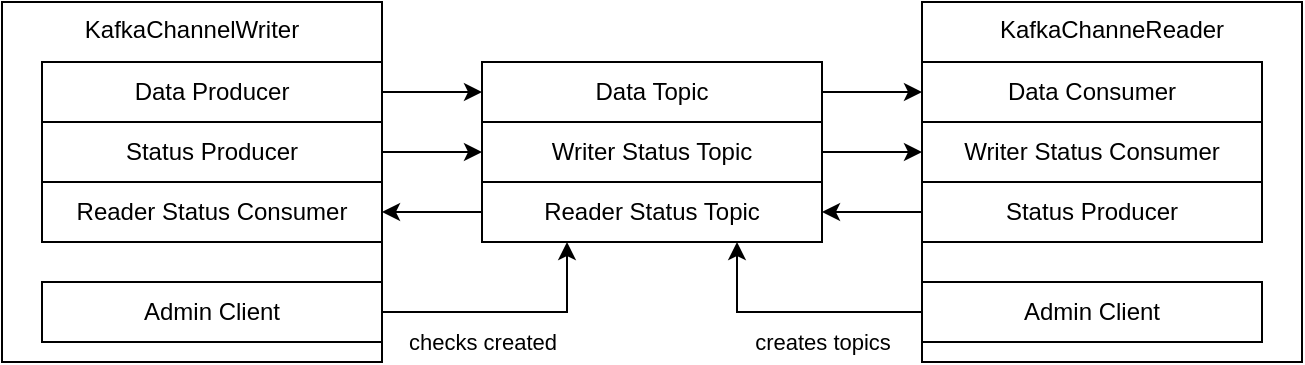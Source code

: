 <mxfile version="22.1.21" type="device">
  <diagram name="Page-1" id="o64NpprVTSWZZvMz7yd-">
    <mxGraphModel dx="1434" dy="854" grid="1" gridSize="10" guides="1" tooltips="1" connect="1" arrows="1" fold="1" page="1" pageScale="1" pageWidth="3300" pageHeight="4681" math="0" shadow="0">
      <root>
        <mxCell id="0" />
        <mxCell id="1" parent="0" />
        <mxCell id="3XOHIzN-QDrIGu9JBo-n-1" value="KafkaChannelWriter" style="rounded=0;whiteSpace=wrap;html=1;verticalAlign=top;" vertex="1" parent="1">
          <mxGeometry x="60" y="70" width="190" height="180" as="geometry" />
        </mxCell>
        <mxCell id="3XOHIzN-QDrIGu9JBo-n-16" style="edgeStyle=orthogonalEdgeStyle;rounded=0;orthogonalLoop=1;jettySize=auto;html=1;entryX=0;entryY=0.5;entryDx=0;entryDy=0;" edge="1" parent="1" source="3XOHIzN-QDrIGu9JBo-n-2" target="3XOHIzN-QDrIGu9JBo-n-12">
          <mxGeometry relative="1" as="geometry" />
        </mxCell>
        <mxCell id="3XOHIzN-QDrIGu9JBo-n-2" value="Status Producer" style="rounded=0;whiteSpace=wrap;html=1;verticalAlign=middle;align=center;" vertex="1" parent="1">
          <mxGeometry x="80" y="130" width="170" height="30" as="geometry" />
        </mxCell>
        <mxCell id="3XOHIzN-QDrIGu9JBo-n-3" value="Reader Status Consumer" style="rounded=0;whiteSpace=wrap;html=1;verticalAlign=middle;align=center;" vertex="1" parent="1">
          <mxGeometry x="80" y="160" width="170" height="30" as="geometry" />
        </mxCell>
        <mxCell id="3XOHIzN-QDrIGu9JBo-n-14" style="edgeStyle=orthogonalEdgeStyle;rounded=0;orthogonalLoop=1;jettySize=auto;html=1;entryX=0;entryY=0.5;entryDx=0;entryDy=0;" edge="1" parent="1" source="3XOHIzN-QDrIGu9JBo-n-4" target="3XOHIzN-QDrIGu9JBo-n-11">
          <mxGeometry relative="1" as="geometry" />
        </mxCell>
        <mxCell id="3XOHIzN-QDrIGu9JBo-n-4" value="Data Producer" style="rounded=0;whiteSpace=wrap;html=1;verticalAlign=middle;align=center;" vertex="1" parent="1">
          <mxGeometry x="80" y="100" width="170" height="30" as="geometry" />
        </mxCell>
        <mxCell id="3XOHIzN-QDrIGu9JBo-n-5" value="KafkaChanneReader" style="rounded=0;whiteSpace=wrap;html=1;verticalAlign=top;" vertex="1" parent="1">
          <mxGeometry x="520" y="70" width="190" height="180" as="geometry" />
        </mxCell>
        <mxCell id="3XOHIzN-QDrIGu9JBo-n-18" style="edgeStyle=orthogonalEdgeStyle;rounded=0;orthogonalLoop=1;jettySize=auto;html=1;" edge="1" parent="1" source="3XOHIzN-QDrIGu9JBo-n-6" target="3XOHIzN-QDrIGu9JBo-n-13">
          <mxGeometry relative="1" as="geometry" />
        </mxCell>
        <mxCell id="3XOHIzN-QDrIGu9JBo-n-6" value="Status Producer" style="rounded=0;whiteSpace=wrap;html=1;verticalAlign=middle;align=center;" vertex="1" parent="1">
          <mxGeometry x="520" y="160" width="170" height="30" as="geometry" />
        </mxCell>
        <mxCell id="3XOHIzN-QDrIGu9JBo-n-7" value="Writer Status Consumer" style="rounded=0;whiteSpace=wrap;html=1;verticalAlign=middle;align=center;" vertex="1" parent="1">
          <mxGeometry x="520" y="130" width="170" height="30" as="geometry" />
        </mxCell>
        <mxCell id="3XOHIzN-QDrIGu9JBo-n-8" value="Data Consumer" style="rounded=0;whiteSpace=wrap;html=1;verticalAlign=middle;align=center;" vertex="1" parent="1">
          <mxGeometry x="520" y="100" width="170" height="30" as="geometry" />
        </mxCell>
        <mxCell id="3XOHIzN-QDrIGu9JBo-n-15" style="edgeStyle=orthogonalEdgeStyle;rounded=0;orthogonalLoop=1;jettySize=auto;html=1;entryX=0;entryY=0.5;entryDx=0;entryDy=0;" edge="1" parent="1" source="3XOHIzN-QDrIGu9JBo-n-11" target="3XOHIzN-QDrIGu9JBo-n-8">
          <mxGeometry relative="1" as="geometry" />
        </mxCell>
        <mxCell id="3XOHIzN-QDrIGu9JBo-n-11" value="Data Topic" style="rounded=0;whiteSpace=wrap;html=1;verticalAlign=middle;align=center;" vertex="1" parent="1">
          <mxGeometry x="300" y="100" width="170" height="30" as="geometry" />
        </mxCell>
        <mxCell id="3XOHIzN-QDrIGu9JBo-n-17" style="edgeStyle=orthogonalEdgeStyle;rounded=0;orthogonalLoop=1;jettySize=auto;html=1;entryX=0;entryY=0.5;entryDx=0;entryDy=0;" edge="1" parent="1" source="3XOHIzN-QDrIGu9JBo-n-12" target="3XOHIzN-QDrIGu9JBo-n-7">
          <mxGeometry relative="1" as="geometry" />
        </mxCell>
        <mxCell id="3XOHIzN-QDrIGu9JBo-n-12" value="Writer Status Topic" style="rounded=0;whiteSpace=wrap;html=1;verticalAlign=middle;align=center;" vertex="1" parent="1">
          <mxGeometry x="300" y="130" width="170" height="30" as="geometry" />
        </mxCell>
        <mxCell id="3XOHIzN-QDrIGu9JBo-n-19" style="edgeStyle=orthogonalEdgeStyle;rounded=0;orthogonalLoop=1;jettySize=auto;html=1;entryX=1;entryY=0.5;entryDx=0;entryDy=0;" edge="1" parent="1" source="3XOHIzN-QDrIGu9JBo-n-13" target="3XOHIzN-QDrIGu9JBo-n-3">
          <mxGeometry relative="1" as="geometry" />
        </mxCell>
        <mxCell id="3XOHIzN-QDrIGu9JBo-n-13" value="Reader Status Topic" style="rounded=0;whiteSpace=wrap;html=1;verticalAlign=middle;align=center;" vertex="1" parent="1">
          <mxGeometry x="300" y="160" width="170" height="30" as="geometry" />
        </mxCell>
        <mxCell id="3XOHIzN-QDrIGu9JBo-n-23" value="creates topics" style="edgeStyle=orthogonalEdgeStyle;rounded=0;orthogonalLoop=1;jettySize=auto;html=1;entryX=0.75;entryY=1;entryDx=0;entryDy=0;" edge="1" parent="1" source="3XOHIzN-QDrIGu9JBo-n-21" target="3XOHIzN-QDrIGu9JBo-n-13">
          <mxGeometry x="-0.216" y="15" relative="1" as="geometry">
            <mxPoint as="offset" />
          </mxGeometry>
        </mxCell>
        <mxCell id="3XOHIzN-QDrIGu9JBo-n-21" value="Admin Client" style="rounded=0;whiteSpace=wrap;html=1;verticalAlign=middle;align=center;" vertex="1" parent="1">
          <mxGeometry x="520" y="210" width="170" height="30" as="geometry" />
        </mxCell>
        <mxCell id="3XOHIzN-QDrIGu9JBo-n-24" value="checks created" style="edgeStyle=orthogonalEdgeStyle;rounded=0;orthogonalLoop=1;jettySize=auto;html=1;entryX=0.25;entryY=1;entryDx=0;entryDy=0;" edge="1" parent="1" source="3XOHIzN-QDrIGu9JBo-n-22" target="3XOHIzN-QDrIGu9JBo-n-13">
          <mxGeometry x="-0.216" y="-15" relative="1" as="geometry">
            <mxPoint as="offset" />
          </mxGeometry>
        </mxCell>
        <mxCell id="3XOHIzN-QDrIGu9JBo-n-22" value="Admin Client" style="rounded=0;whiteSpace=wrap;html=1;verticalAlign=middle;align=center;" vertex="1" parent="1">
          <mxGeometry x="80" y="210" width="170" height="30" as="geometry" />
        </mxCell>
      </root>
    </mxGraphModel>
  </diagram>
</mxfile>
